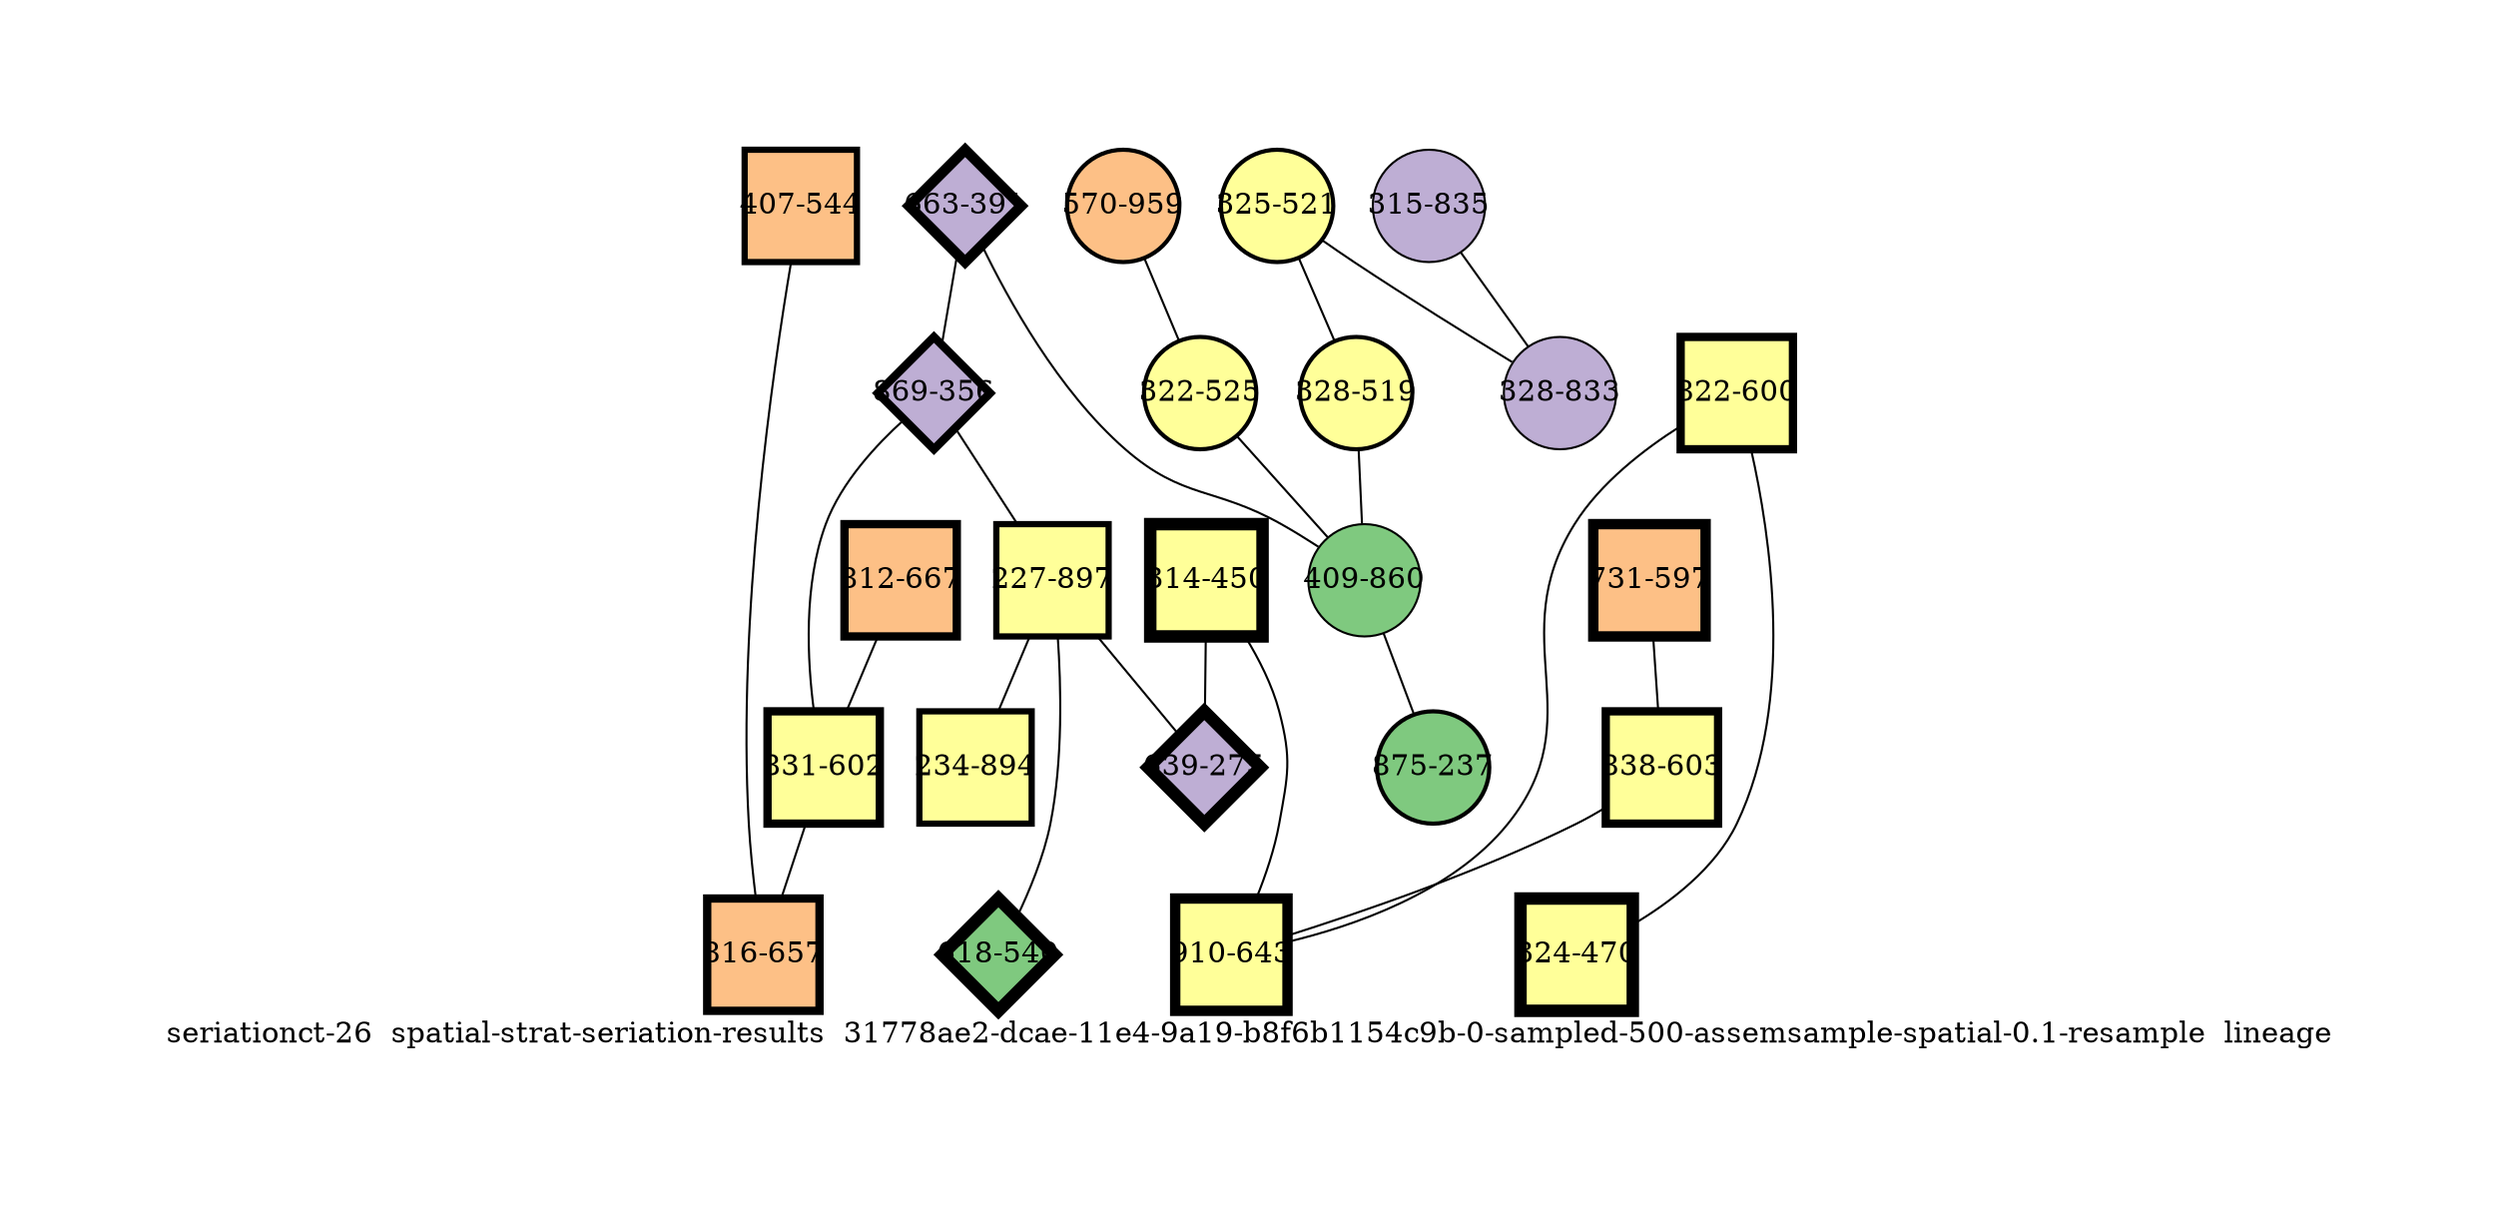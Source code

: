 strict graph "seriationct-26  spatial-strat-seriation-results  31778ae2-dcae-11e4-9a19-b8f6b1154c9b-0-sampled-500-assemsample-spatial-0.1-resample  lineage" {
labelloc=b;
ratio=auto;
pad="1.0";
label="seriationct-26  spatial-strat-seriation-results  31778ae2-dcae-11e4-9a19-b8f6b1154c9b-0-sampled-500-assemsample-spatial-0.1-resample  lineage";
node [width="0.75", style=filled, fixedsize=true, height="0.75", shape=circle, label=""];
0 [xCoordinate="450.0", appears_in_slice=6, yCoordinate="314.0", colorscheme=accent6, lineage_id=1, short_label="314-450", label="314-450", shape=square, cluster_id=3, fillcolor=4, size="500.0", id=0, penwidth="6.0"];
1 [xCoordinate="391.0", appears_in_slice=5, yCoordinate="663.0", colorscheme=accent6, lineage_id=2, short_label="663-391", label="663-391", shape=diamond, cluster_id=1, fillcolor=2, size="500.0", id=1, penwidth="5.0"];
2 [xCoordinate="521.0", appears_in_slice=2, yCoordinate="325.0", colorscheme=accent6, lineage_id=0, short_label="325-521", label="325-521", shape=circle, cluster_id=3, fillcolor=4, size="500.0", id=2, penwidth="2.0"];
3 [xCoordinate="600.0", appears_in_slice=4, yCoordinate="822.0", colorscheme=accent6, lineage_id=1, short_label="822-600", label="822-600", shape=square, cluster_id=3, fillcolor=4, size="500.0", id=3, penwidth="4.0"];
4 [xCoordinate="356.0", appears_in_slice=4, yCoordinate="869.0", colorscheme=accent6, lineage_id=2, short_label="869-356", label="869-356", shape=diamond, cluster_id=1, fillcolor=2, size="500.0", id=4, penwidth="4.0"];
5 [xCoordinate="519.0", appears_in_slice=2, yCoordinate="328.0", colorscheme=accent6, lineage_id=0, short_label="328-519", label="328-519", shape=circle, cluster_id=3, fillcolor=4, size="500.0", id=5, penwidth="2.0"];
6 [xCoordinate="470.0", appears_in_slice=6, yCoordinate="324.0", colorscheme=accent6, lineage_id=1, short_label="324-470", label="324-470", shape=square, cluster_id=3, fillcolor=4, size="500.0", id=6, penwidth="6.0"];
7 [xCoordinate="597.0", appears_in_slice=5, yCoordinate="731.0", colorscheme=accent6, lineage_id=1, short_label="731-597", label="731-597", shape=square, cluster_id=2, fillcolor=3, size="500.0", id=7, penwidth="5.0"];
8 [xCoordinate="897.0", appears_in_slice=3, yCoordinate="227.0", colorscheme=accent6, lineage_id=1, short_label="227-897", label="227-897", shape=square, cluster_id=3, fillcolor=4, size="500.0", id=8, penwidth="3.0"];
9 [xCoordinate="275.0", appears_in_slice=6, yCoordinate="639.0", colorscheme=accent6, lineage_id=2, short_label="639-275", label="639-275", shape=diamond, cluster_id=1, fillcolor=2, size="500.0", id=9, penwidth="6.0"];
10 [xCoordinate="959.0", appears_in_slice=2, yCoordinate="570.0", colorscheme=accent6, lineage_id=0, short_label="570-959", label="570-959", shape=circle, cluster_id=2, fillcolor=3, size="500.0", id=10, penwidth="2.0"];
11 [xCoordinate="525.0", appears_in_slice=2, yCoordinate="322.0", colorscheme=accent6, lineage_id=0, short_label="322-525", label="322-525", shape=circle, cluster_id=3, fillcolor=4, size="500.0", id=11, penwidth="2.0"];
12 [xCoordinate="860.0", appears_in_slice=1, yCoordinate="409.0", colorscheme=accent6, lineage_id=0, short_label="409-860", label="409-860", shape=circle, cluster_id=0, fillcolor=1, size="500.0", id=12, penwidth="1.0"];
13 [xCoordinate="667.0", appears_in_slice=4, yCoordinate="812.0", colorscheme=accent6, lineage_id=1, short_label="812-667", label="812-667", shape=square, cluster_id=2, fillcolor=3, size="500.0", id=13, penwidth="4.0"];
14 [xCoordinate="602.0", appears_in_slice=4, yCoordinate="831.0", colorscheme=accent6, lineage_id=1, short_label="831-602", label="831-602", shape=square, cluster_id=3, fillcolor=4, size="500.0", id=14, penwidth="4.0"];
15 [xCoordinate="603.0", appears_in_slice=4, yCoordinate="838.0", colorscheme=accent6, lineage_id=1, short_label="838-603", label="838-603", shape=square, cluster_id=3, fillcolor=4, size="500.0", id=15, penwidth="4.0"];
16 [xCoordinate="643.0", appears_in_slice=5, yCoordinate="910.0", colorscheme=accent6, lineage_id=1, short_label="910-643", label="910-643", shape=square, cluster_id=3, fillcolor=4, size="500.0", id=16, penwidth="5.0"];
17 [xCoordinate="894.0", appears_in_slice=3, yCoordinate="234.0", colorscheme=accent6, lineage_id=1, short_label="234-894", label="234-894", shape=square, cluster_id=3, fillcolor=4, size="500.0", id=17, penwidth="3.0"];
18 [xCoordinate="237.0", appears_in_slice=2, yCoordinate="875.0", colorscheme=accent6, lineage_id=0, short_label="875-237", label="875-237", shape=circle, cluster_id=0, fillcolor=1, size="500.0", id=18, penwidth="2.0"];
19 [xCoordinate="544.0", appears_in_slice=3, yCoordinate="407.0", colorscheme=accent6, lineage_id=1, short_label="407-544", label="407-544", shape=square, cluster_id=2, fillcolor=3, size="500.0", id=19, penwidth="3.0"];
20 [xCoordinate="835.0", appears_in_slice=1, yCoordinate="315.0", colorscheme=accent6, lineage_id=0, short_label="315-835", label="315-835", shape=circle, cluster_id=1, fillcolor=2, size="500.0", id=20, penwidth="1.0"];
21 [xCoordinate="657.0", appears_in_slice=4, yCoordinate="816.0", colorscheme=accent6, lineage_id=1, short_label="816-657", label="816-657", shape=square, cluster_id=2, fillcolor=3, size="500.0", id=21, penwidth="4.0"];
22 [xCoordinate="540.0", appears_in_slice=6, yCoordinate="618.0", colorscheme=accent6, lineage_id=2, short_label="618-540", label="618-540", shape=diamond, cluster_id=0, fillcolor=1, size="500.0", id=22, penwidth="6.0"];
23 [xCoordinate="833.0", appears_in_slice=1, yCoordinate="328.0", colorscheme=accent6, lineage_id=0, short_label="328-833", label="328-833", shape=circle, cluster_id=1, fillcolor=2, size="500.0", id=23, penwidth="1.0"];
0 -- 16  [inverseweight="7.04155512736", weight="0.142014083809"];
0 -- 9  [inverseweight="35.8979079309", weight="0.0278567765544"];
1 -- 4  [inverseweight="6.14434249775", weight="0.16275134408"];
1 -- 12  [inverseweight="1.41920659917", weight="0.70461904601"];
2 -- 5  [inverseweight="26.6500895445", weight="0.0375233260786"];
2 -- 23  [inverseweight="1.54642462411", weight="0.646652920816"];
3 -- 16  [inverseweight="4.65242105199", weight="0.214941852602"];
3 -- 6  [inverseweight="5.59366707887", weight="0.178773599841"];
4 -- 8  [inverseweight="6.04033919631", weight="0.165553616693"];
4 -- 14  [inverseweight="5.30356604383", weight="0.18855237999"];
5 -- 12  [inverseweight="1.79113702864", weight="0.558304576374"];
7 -- 15  [inverseweight="3.37161238849", weight="0.296593998591"];
8 -- 9  [inverseweight="6.69950023592", weight="0.149264865256"];
8 -- 22  [inverseweight="6.09846801332", weight="0.163975607942"];
8 -- 17  [inverseweight="16.188097706", weight="0.0617737808459"];
10 -- 11  [inverseweight="14.2798869494", weight="0.0700285656"];
11 -- 12  [inverseweight="1.90978853548", weight="0.523618181503"];
12 -- 18  [inverseweight="2.91586086646", weight="0.34295189167"];
13 -- 14  [inverseweight="17.2928615967", weight="0.0578273291792"];
14 -- 21  [inverseweight="2.08318867248", weight="0.480033332176"];
15 -- 16  [inverseweight="3.46089139677", weight="0.288942900934"];
19 -- 21  [inverseweight="4.35855027347", weight="0.229434086395"];
20 -- 23  [inverseweight="16.2050930888", weight="0.0617089944822"];
}
